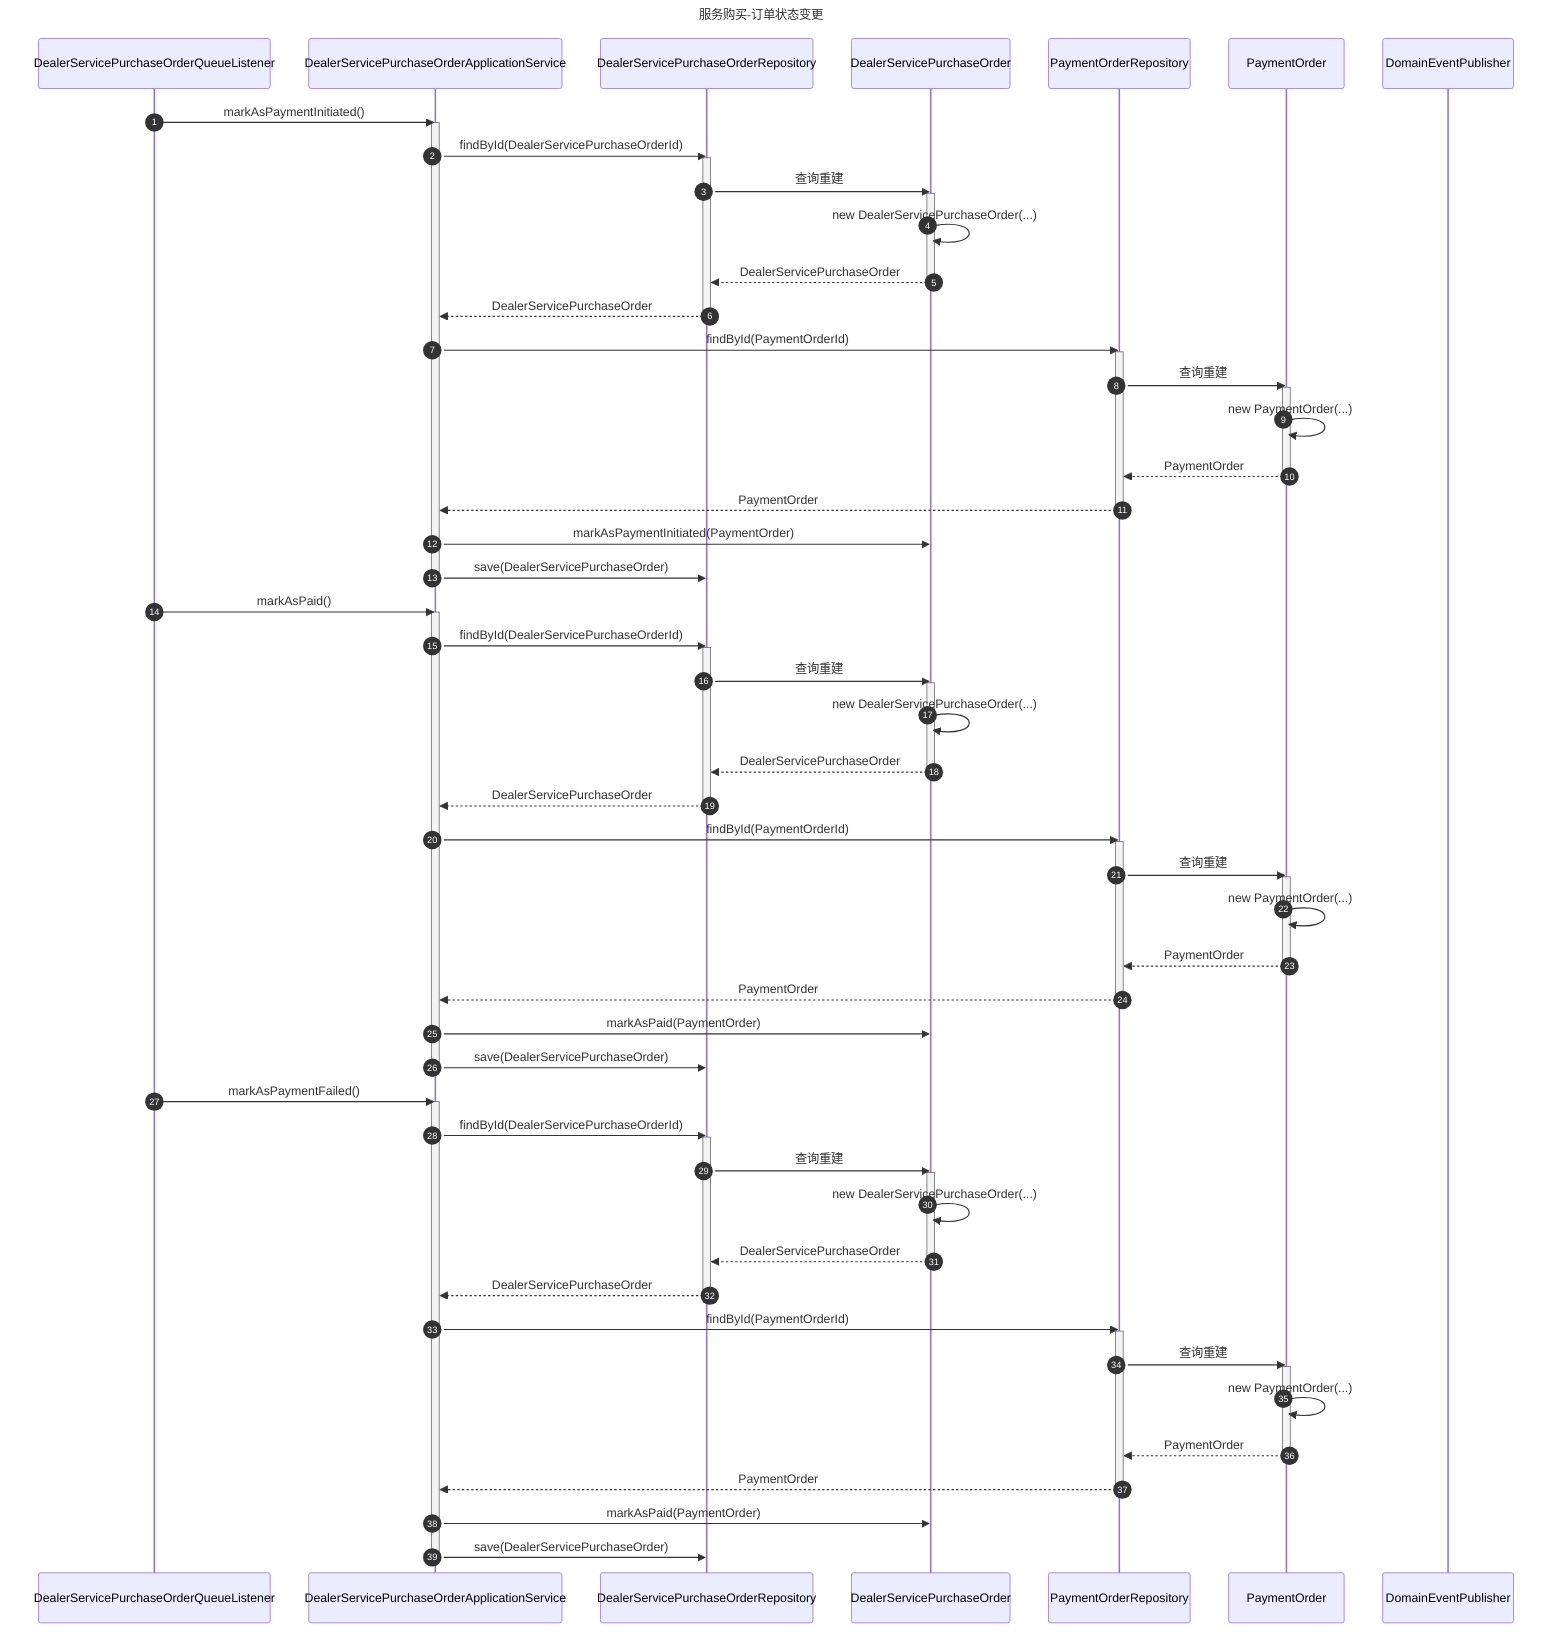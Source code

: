 sequenceDiagram
    title 服务购买-订单状态变更

    autonumber

    participant DealerServicePurchaseOrderQueueListener
    participant DealerServicePurchaseOrderApplicationService
    participant DealerServicePurchaseOrderRepository
    participant DealerServicePurchaseOrder
    participant PaymentOrderRepository
    participant PaymentOrder

    participant DomainEventPublisher

    DealerServicePurchaseOrderQueueListener->>DealerServicePurchaseOrderApplicationService: markAsPaymentInitiated()

    activate DealerServicePurchaseOrderApplicationService

    DealerServicePurchaseOrderApplicationService->>DealerServicePurchaseOrderRepository: findById(DealerServicePurchaseOrderId)
    activate DealerServicePurchaseOrderRepository

    DealerServicePurchaseOrderRepository->>DealerServicePurchaseOrder: 查询重建

    activate DealerServicePurchaseOrder
    DealerServicePurchaseOrder->>DealerServicePurchaseOrder: new DealerServicePurchaseOrder(...)
    DealerServicePurchaseOrder-->>DealerServicePurchaseOrderRepository: DealerServicePurchaseOrder

    deactivate DealerServicePurchaseOrder

    DealerServicePurchaseOrderRepository-->>DealerServicePurchaseOrderApplicationService: DealerServicePurchaseOrder

    deactivate DealerServicePurchaseOrderRepository


    DealerServicePurchaseOrderApplicationService->>PaymentOrderRepository: findById(PaymentOrderId)
    activate PaymentOrderRepository

    PaymentOrderRepository->>PaymentOrder: 查询重建

    activate PaymentOrder
    PaymentOrder->>PaymentOrder: new PaymentOrder(...)
    PaymentOrder-->>PaymentOrderRepository: PaymentOrder

    deactivate PaymentOrder

    PaymentOrderRepository-->>DealerServicePurchaseOrderApplicationService: PaymentOrder

    deactivate PaymentOrderRepository

    DealerServicePurchaseOrderApplicationService->>DealerServicePurchaseOrder: markAsPaymentInitiated(PaymentOrder)
    DealerServicePurchaseOrderApplicationService->>DealerServicePurchaseOrderRepository: save(DealerServicePurchaseOrder)

    deactivate DealerServicePurchaseOrderApplicationService

    DealerServicePurchaseOrderQueueListener->>DealerServicePurchaseOrderApplicationService: markAsPaid()

    activate DealerServicePurchaseOrderApplicationService

    DealerServicePurchaseOrderApplicationService->>DealerServicePurchaseOrderRepository: findById(DealerServicePurchaseOrderId)
    activate DealerServicePurchaseOrderRepository

    DealerServicePurchaseOrderRepository->>DealerServicePurchaseOrder: 查询重建

    activate DealerServicePurchaseOrder
    DealerServicePurchaseOrder->>DealerServicePurchaseOrder: new DealerServicePurchaseOrder(...)
    DealerServicePurchaseOrder-->>DealerServicePurchaseOrderRepository: DealerServicePurchaseOrder

    deactivate DealerServicePurchaseOrder

    DealerServicePurchaseOrderRepository-->>DealerServicePurchaseOrderApplicationService: DealerServicePurchaseOrder

    deactivate DealerServicePurchaseOrderRepository


    DealerServicePurchaseOrderApplicationService->>PaymentOrderRepository: findById(PaymentOrderId)
    activate PaymentOrderRepository

    PaymentOrderRepository->>PaymentOrder: 查询重建

    activate PaymentOrder
    PaymentOrder->>PaymentOrder: new PaymentOrder(...)
    PaymentOrder-->>PaymentOrderRepository: PaymentOrder

    deactivate PaymentOrder

    PaymentOrderRepository-->>DealerServicePurchaseOrderApplicationService: PaymentOrder

    deactivate PaymentOrderRepository

    DealerServicePurchaseOrderApplicationService->>DealerServicePurchaseOrder: markAsPaid(PaymentOrder)
    DealerServicePurchaseOrderApplicationService->>DealerServicePurchaseOrderRepository: save(DealerServicePurchaseOrder)

    deactivate DealerServicePurchaseOrderApplicationService


    DealerServicePurchaseOrderQueueListener->>DealerServicePurchaseOrderApplicationService: markAsPaymentFailed()

    activate DealerServicePurchaseOrderApplicationService

    DealerServicePurchaseOrderApplicationService->>DealerServicePurchaseOrderRepository: findById(DealerServicePurchaseOrderId)
    activate DealerServicePurchaseOrderRepository

    DealerServicePurchaseOrderRepository->>DealerServicePurchaseOrder: 查询重建

    activate DealerServicePurchaseOrder
    DealerServicePurchaseOrder->>DealerServicePurchaseOrder: new DealerServicePurchaseOrder(...)
    DealerServicePurchaseOrder-->>DealerServicePurchaseOrderRepository: DealerServicePurchaseOrder

    deactivate DealerServicePurchaseOrder

    DealerServicePurchaseOrderRepository-->>DealerServicePurchaseOrderApplicationService: DealerServicePurchaseOrder

    deactivate DealerServicePurchaseOrderRepository


    DealerServicePurchaseOrderApplicationService->>PaymentOrderRepository: findById(PaymentOrderId)
    activate PaymentOrderRepository

    PaymentOrderRepository->>PaymentOrder: 查询重建

    activate PaymentOrder
    PaymentOrder->>PaymentOrder: new PaymentOrder(...)
    PaymentOrder-->>PaymentOrderRepository: PaymentOrder

    deactivate PaymentOrder

    PaymentOrderRepository-->>DealerServicePurchaseOrderApplicationService: PaymentOrder

    deactivate PaymentOrderRepository

    DealerServicePurchaseOrderApplicationService->>DealerServicePurchaseOrder: markAsPaid(PaymentOrder)
    DealerServicePurchaseOrderApplicationService->>DealerServicePurchaseOrderRepository: save(DealerServicePurchaseOrder)

    deactivate DealerServicePurchaseOrderApplicationService